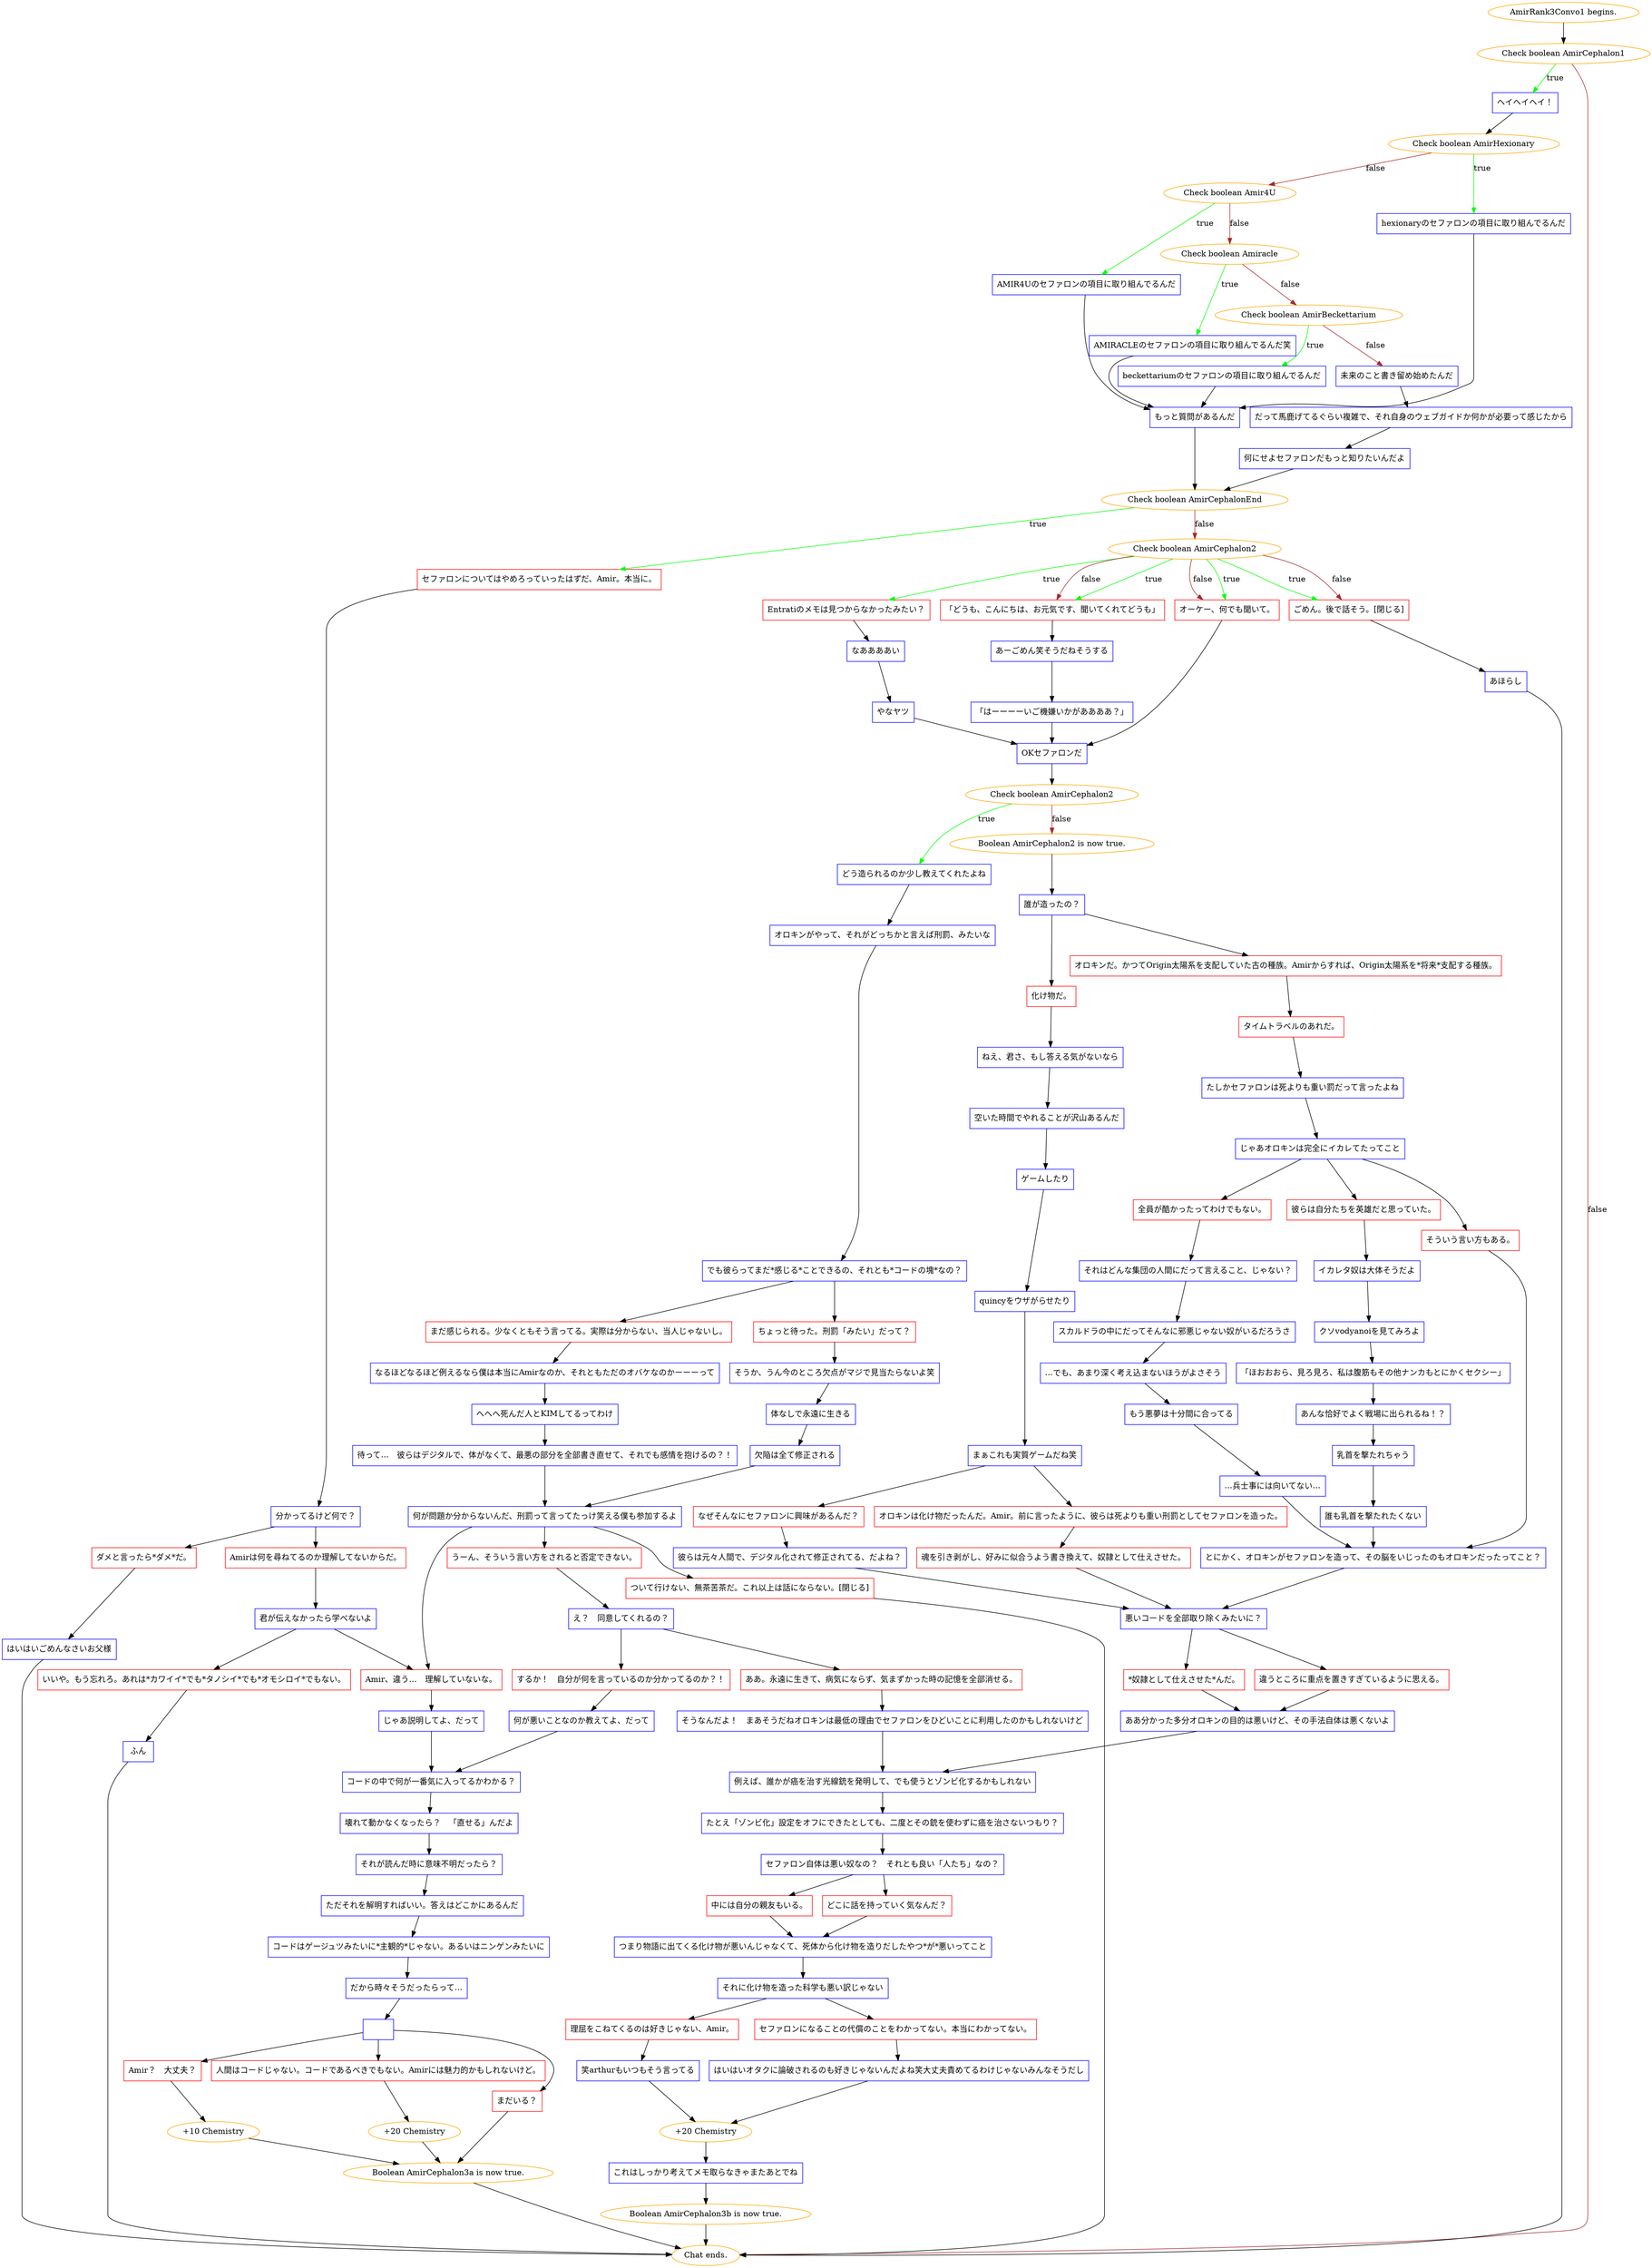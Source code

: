 digraph {
	"AmirRank3Convo1 begins." [color=orange];
		"AmirRank3Convo1 begins." -> j3762237254;
	j3762237254 [label="Check boolean AmirCephalon1",color=orange];
		j3762237254 -> j2242381862 [label=true,color=green];
		j3762237254 -> "Chat ends." [label=false,color=brown];
	j2242381862 [label="ヘイヘイヘイ！",shape=box,color=blue];
		j2242381862 -> j17917532;
	"Chat ends." [color=orange];
	j17917532 [label="Check boolean AmirHexionary",color=orange];
		j17917532 -> j594269230 [label=true,color=green];
		j17917532 -> j707512710 [label=false,color=brown];
	j594269230 [label="hexionaryのセファロンの項目に取り組んでるんだ",shape=box,color=blue];
		j594269230 -> j4067972397;
	j707512710 [label="Check boolean Amir4U",color=orange];
		j707512710 -> j3329539664 [label=true,color=green];
		j707512710 -> j3973839066 [label=false,color=brown];
	j4067972397 [label="もっと質問があるんだ",shape=box,color=blue];
		j4067972397 -> j68677739;
	j3329539664 [label="AMIR4Uのセファロンの項目に取り組んでるんだ",shape=box,color=blue];
		j3329539664 -> j4067972397;
	j3973839066 [label="Check boolean Amiracle",color=orange];
		j3973839066 -> j619134432 [label=true,color=green];
		j3973839066 -> j2395187789 [label=false,color=brown];
	j68677739 [label="Check boolean AmirCephalonEnd",color=orange];
		j68677739 -> j3337885764 [label=true,color=green];
		j68677739 -> j3078152458 [label=false,color=brown];
	j619134432 [label="AMIRACLEのセファロンの項目に取り組んでるんだ笑",shape=box,color=blue];
		j619134432 -> j4067972397;
	j2395187789 [label="Check boolean AmirBeckettarium",color=orange];
		j2395187789 -> j2703518171 [label=true,color=green];
		j2395187789 -> j44330730 [label=false,color=brown];
	j3337885764 [label="セファロンについてはやめろっていったはずだ、Amir。本当に。",shape=box,color=red];
		j3337885764 -> j718929167;
	j3078152458 [label="Check boolean AmirCephalon2",color=orange];
		j3078152458 -> j346604814 [label=true,color=green];
		j3078152458 -> j1485401776 [label=true,color=green];
		j3078152458 -> j186954639 [label=true,color=green];
		j3078152458 -> j3145950995 [label=true,color=green];
		j3078152458 -> j1485401776 [label=false,color=brown];
		j3078152458 -> j186954639 [label=false,color=brown];
		j3078152458 -> j3145950995 [label=false,color=brown];
	j2703518171 [label="beckettariumのセファロンの項目に取り組んでるんだ",shape=box,color=blue];
		j2703518171 -> j4067972397;
	j44330730 [label="未来のこと書き留め始めたんだ",shape=box,color=blue];
		j44330730 -> j701789191;
	j718929167 [label="分かってるけど何で？",shape=box,color=blue];
		j718929167 -> j1680098233;
		j718929167 -> j12826911;
	j346604814 [label="Entratiのメモは見つからなかったみたい？",shape=box,color=red];
		j346604814 -> j557637712;
	j1485401776 [label="「どうも、こんにちは、お元気です、聞いてくれてどうも」",shape=box,color=red];
		j1485401776 -> j555176829;
	j186954639 [label="オーケー、何でも聞いて。",shape=box,color=red];
		j186954639 -> j1591031091;
	j3145950995 [label="ごめん。後で話そう。[閉じる]",shape=box,color=red];
		j3145950995 -> j4255066969;
	j701789191 [label="だって馬鹿げてるぐらい複雑で、それ自身のウェブガイドか何かが必要って感じたから",shape=box,color=blue];
		j701789191 -> j2778725542;
	j1680098233 [label="ダメと言ったら*ダメ*だ。",shape=box,color=red];
		j1680098233 -> j919010327;
	j12826911 [label="Amirは何を尋ねてるのか理解してないからだ。",shape=box,color=red];
		j12826911 -> j508229330;
	j557637712 [label="なああああい",shape=box,color=blue];
		j557637712 -> j2480220409;
	j555176829 [label="あーごめん笑そうだねそうする",shape=box,color=blue];
		j555176829 -> j1850446608;
	j1591031091 [label="OKセファロンだ",shape=box,color=blue];
		j1591031091 -> j3708984879;
	j4255066969 [label="あほらし",shape=box,color=blue];
		j4255066969 -> "Chat ends.";
	j2778725542 [label="何にせよセファロンだもっと知りたいんだよ",shape=box,color=blue];
		j2778725542 -> j68677739;
	j919010327 [label="はいはいごめんなさいお父様",shape=box,color=blue];
		j919010327 -> "Chat ends.";
	j508229330 [label="君が伝えなかったら学べないよ",shape=box,color=blue];
		j508229330 -> j1697454318;
		j508229330 -> j754621769;
	j2480220409 [label="やなヤツ",shape=box,color=blue];
		j2480220409 -> j1591031091;
	j1850446608 [label="「はーーーーいご機嫌いかがああああ？」",shape=box,color=blue];
		j1850446608 -> j1591031091;
	j3708984879 [label="Check boolean AmirCephalon2",color=orange];
		j3708984879 -> j2530619079 [label=true,color=green];
		j3708984879 -> j4283347014 [label=false,color=brown];
	j1697454318 [label="Amir、違う…　理解していないな。",shape=box,color=red];
		j1697454318 -> j4179395464;
	j754621769 [label="いいや。もう忘れろ。あれは*カワイイ*でも*タノシイ*でも*オモシロイ*でもない。",shape=box,color=red];
		j754621769 -> j3894147268;
	j2530619079 [label="どう造られるのか少し教えてくれたよね",shape=box,color=blue];
		j2530619079 -> j2203778939;
	j4283347014 [label="Boolean AmirCephalon2 is now true.",color=orange];
		j4283347014 -> j2488008344;
	j4179395464 [label="じゃあ説明してよ、だって",shape=box,color=blue];
		j4179395464 -> j3467057872;
	j3894147268 [label="ふん",shape=box,color=blue];
		j3894147268 -> "Chat ends.";
	j2203778939 [label="オロキンがやって、それがどっちかと言えば刑罰、みたいな",shape=box,color=blue];
		j2203778939 -> j1239491401;
	j2488008344 [label="誰が造ったの？",shape=box,color=blue];
		j2488008344 -> j3549626584;
		j2488008344 -> j3086547068;
	j3467057872 [label="コードの中で何が一番気に入ってるかわかる？",shape=box,color=blue];
		j3467057872 -> j910847928;
	j1239491401 [label="でも彼らってまだ*感じる*ことできるの、それとも*コードの塊*なの？",shape=box,color=blue];
		j1239491401 -> j1451210429;
		j1239491401 -> j535996172;
	j3549626584 [label="化け物だ。",shape=box,color=red];
		j3549626584 -> j2997516559;
	j3086547068 [label="オロキンだ。かつてOrigin太陽系を支配していた古の種族。Amirからすれば、Origin太陽系を*将来*支配する種族。",shape=box,color=red];
		j3086547068 -> j3086414327;
	j910847928 [label="壊れて動かなくなったら？　「直せる」んだよ",shape=box,color=blue];
		j910847928 -> j3541914349;
	j1451210429 [label="ちょっと待った。刑罰「みたい」だって？",shape=box,color=red];
		j1451210429 -> j3539011525;
	j535996172 [label="まだ感じられる。少なくともそう言ってる。実際は分からない、当人じゃないし。",shape=box,color=red];
		j535996172 -> j863562000;
	j2997516559 [label="ねえ、君さ、もし答える気がないなら",shape=box,color=blue];
		j2997516559 -> j3821834148;
	j3086414327 [label="タイムトラベルのあれだ。",shape=box,color=red];
		j3086414327 -> j2004866403;
	j3541914349 [label="それが読んだ時に意味不明だったら？",shape=box,color=blue];
		j3541914349 -> j3830445716;
	j3539011525 [label="そうか、うん今のところ欠点がマジで見当たらないよ笑",shape=box,color=blue];
		j3539011525 -> j372961130;
	j863562000 [label="なるほどなるほど例えるなら僕は本当にAmirなのか、それともただのオバケなのかーーーって",shape=box,color=blue];
		j863562000 -> j3631964671;
	j3821834148 [label="空いた時間でやれることが沢山あるんだ",shape=box,color=blue];
		j3821834148 -> j4273155633;
	j2004866403 [label="たしかセファロンは死よりも重い罰だって言ったよね",shape=box,color=blue];
		j2004866403 -> j1432288978;
	j3830445716 [label="ただそれを解明すればいい。答えはどこかにあるんだ",shape=box,color=blue];
		j3830445716 -> j674368255;
	j372961130 [label="体なしで永遠に生きる",shape=box,color=blue];
		j372961130 -> j484442932;
	j3631964671 [label="へへへ死んだ人とKIMしてるってわけ",shape=box,color=blue];
		j3631964671 -> j1767337595;
	j4273155633 [label="ゲームしたり",shape=box,color=blue];
		j4273155633 -> j849008668;
	j1432288978 [label="じゃあオロキンは完全にイカレてたってこと",shape=box,color=blue];
		j1432288978 -> j1146284554;
		j1432288978 -> j3620788229;
		j1432288978 -> j3628407635;
	j674368255 [label="コードはゲージュツみたいに*主観的*じゃない。あるいはニンゲンみたいに",shape=box,color=blue];
		j674368255 -> j3338387828;
	j484442932 [label="欠陥は全て修正される",shape=box,color=blue];
		j484442932 -> j1063059321;
	j1767337595 [label="待って…　彼らはデジタルで、体がなくて、最悪の部分を全部書き直せて、それでも感情を抱けるの？！",shape=box,color=blue];
		j1767337595 -> j1063059321;
	j849008668 [label="quincyをウザがらせたり",shape=box,color=blue];
		j849008668 -> j1867108980;
	j1146284554 [label="そういう言い方もある。",shape=box,color=red];
		j1146284554 -> j3947991184;
	j3620788229 [label="全員が酷かったってわけでもない。",shape=box,color=red];
		j3620788229 -> j1957307267;
	j3628407635 [label="彼らは自分たちを英雄だと思っていた。",shape=box,color=red];
		j3628407635 -> j1130212668;
	j3338387828 [label="だから時々そうだったらって…",shape=box,color=blue];
		j3338387828 -> j1760070316;
	j1063059321 [label="何が問題か分からないんだ、刑罰って言ってたっけ笑える僕も参加するよ",shape=box,color=blue];
		j1063059321 -> j1697454318;
		j1063059321 -> j3246727485;
		j1063059321 -> j4014819503;
	j1867108980 [label="まぁこれも実質ゲームだね笑",shape=box,color=blue];
		j1867108980 -> j793753572;
		j1867108980 -> j3015220918;
	j3947991184 [label="とにかく、オロキンがセファロンを造って、その脳をいじったのもオロキンだったってこと？",shape=box,color=blue];
		j3947991184 -> j863011328;
	j1957307267 [label="それはどんな集団の人間にだって言えること、じゃない？",shape=box,color=blue];
		j1957307267 -> j74714328;
	j1130212668 [label="イカレタ奴は大体そうだよ",shape=box,color=blue];
		j1130212668 -> j849491760;
	j1760070316 [label="",shape=box,color=blue];
		j1760070316 -> j2602536458;
		j1760070316 -> j2559949066;
		j1760070316 -> j2314325955;
	j3246727485 [label="うーん、そういう言い方をされると否定できない。",shape=box,color=red];
		j3246727485 -> j2609280376;
	j4014819503 [label="ついて行けない、無茶苦茶だ。これ以上は話にならない。[閉じる]",shape=box,color=red];
		j4014819503 -> "Chat ends.";
	j793753572 [label="なぜそんなにセファロンに興味があるんだ？",shape=box,color=red];
		j793753572 -> j2248652372;
	j3015220918 [label="オロキンは化け物だったんだ。Amir。前に言ったように、彼らは死よりも重い刑罰としてセファロンを造った。",shape=box,color=red];
		j3015220918 -> j502971232;
	j863011328 [label="悪いコードを全部取り除くみたいに？",shape=box,color=blue];
		j863011328 -> j791095537;
		j863011328 -> j369069576;
	j74714328 [label="スカルドラの中にだってそんなに邪悪じゃない奴がいるだろうさ",shape=box,color=blue];
		j74714328 -> j3247899060;
	j849491760 [label="クソvodyanoiを見てみろよ",shape=box,color=blue];
		j849491760 -> j415715202;
	j2602536458 [label="Amir？　大丈夫？",shape=box,color=red];
		j2602536458 -> j4073985049;
	j2559949066 [label="人間はコードじゃない。コードであるべきでもない。Amirには魅力的かもしれないけど。",shape=box,color=red];
		j2559949066 -> j4214579907;
	j2314325955 [label="まだいる？",shape=box,color=red];
		j2314325955 -> j260842033;
	j2609280376 [label="え？　同意してくれるの？",shape=box,color=blue];
		j2609280376 -> j104947691;
		j2609280376 -> j2170286846;
	j2248652372 [label="彼らは元々人間で、デジタル化されて修正されてる、だよね？",shape=box,color=blue];
		j2248652372 -> j863011328;
	j502971232 [label="魂を引き剥がし、好みに似合うよう書き換えて、奴隷として仕えさせた。",shape=box,color=red];
		j502971232 -> j863011328;
	j791095537 [label="違うところに重点を置きすぎているように思える。",shape=box,color=red];
		j791095537 -> j2626354329;
	j369069576 [label="*奴隷として仕えさせた*んだ。",shape=box,color=red];
		j369069576 -> j2626354329;
	j3247899060 [label="…でも、あまり深く考え込まないほうがよさそう",shape=box,color=blue];
		j3247899060 -> j300730771;
	j415715202 [label="「ほおおおら、見ろ見ろ、私は腹筋もその他ナンカもとにかくセクシー」",shape=box,color=blue];
		j415715202 -> j3463268634;
	j4073985049 [label="+10 Chemistry",color=orange];
		j4073985049 -> j260842033;
	j4214579907 [label="+20 Chemistry",color=orange];
		j4214579907 -> j260842033;
	j260842033 [label="Boolean AmirCephalon3a is now true.",color=orange];
		j260842033 -> "Chat ends.";
	j104947691 [label="するか！　自分が何を言っているのか分かってるのか？！",shape=box,color=red];
		j104947691 -> j1269450424;
	j2170286846 [label="ああ。永遠に生きて、病気にならず、気まずかった時の記憶を全部消せる。",shape=box,color=red];
		j2170286846 -> j3598998780;
	j2626354329 [label="ああ分かった多分オロキンの目的は悪いけど、その手法自体は悪くないよ",shape=box,color=blue];
		j2626354329 -> j4157899623;
	j300730771 [label="もう悪夢は十分間に合ってる",shape=box,color=blue];
		j300730771 -> j2269263387;
	j3463268634 [label="あんな恰好でよく戦場に出られるね！？",shape=box,color=blue];
		j3463268634 -> j2010890874;
	j1269450424 [label="何が悪いことなのか教えてよ、だって",shape=box,color=blue];
		j1269450424 -> j3467057872;
	j3598998780 [label="そうなんだよ！　まあそうだねオロキンは最低の理由でセファロンをひどいことに利用したのかもしれないけど",shape=box,color=blue];
		j3598998780 -> j4157899623;
	j4157899623 [label="例えば、誰かが癌を治す光線銃を発明して、でも使うとゾンビ化するかもしれない",shape=box,color=blue];
		j4157899623 -> j3985467398;
	j2269263387 [label="…兵士事には向いてない…",shape=box,color=blue];
		j2269263387 -> j3947991184;
	j2010890874 [label="乳首を撃たれちゃう",shape=box,color=blue];
		j2010890874 -> j2995571722;
	j3985467398 [label="たとえ「ゾンビ化」設定をオフにできたとしても、二度とその銃を使わずに癌を治さないつもり？",shape=box,color=blue];
		j3985467398 -> j1336574020;
	j2995571722 [label="誰も乳首を撃たれたくない",shape=box,color=blue];
		j2995571722 -> j3947991184;
	j1336574020 [label="セファロン自体は悪い奴なの？　それとも良い「人たち」なの？",shape=box,color=blue];
		j1336574020 -> j804142935;
		j1336574020 -> j1511255214;
	j804142935 [label="中には自分の親友もいる。",shape=box,color=red];
		j804142935 -> j1537625552;
	j1511255214 [label="どこに話を持っていく気なんだ？",shape=box,color=red];
		j1511255214 -> j1537625552;
	j1537625552 [label="つまり物語に出てくる化け物が悪いんじゃなくて、死体から化け物を造りだしたやつ*が*悪いってこと",shape=box,color=blue];
		j1537625552 -> j699052080;
	j699052080 [label="それに化け物を造った科学も悪い訳じゃない",shape=box,color=blue];
		j699052080 -> j3011352149;
		j699052080 -> j3813172026;
	j3011352149 [label="理屈をこねてくるのは好きじゃない、Amir。",shape=box,color=red];
		j3011352149 -> j339018000;
	j3813172026 [label="セファロンになることの代償のことをわかってない。本当にわかってない。",shape=box,color=red];
		j3813172026 -> j675630774;
	j339018000 [label="笑arthurもいつもそう言ってる",shape=box,color=blue];
		j339018000 -> j539673427;
	j675630774 [label="はいはいオタクに論破されるのも好きじゃないんだよね笑大丈夫責めてるわけじゃないみんなそうだし",shape=box,color=blue];
		j675630774 -> j539673427;
	j539673427 [label="+20 Chemistry",color=orange];
		j539673427 -> j3301466673;
	j3301466673 [label="これはしっかり考えてメモ取らなきゃまたあとでね",shape=box,color=blue];
		j3301466673 -> j3124569112;
	j3124569112 [label="Boolean AmirCephalon3b is now true.",color=orange];
		j3124569112 -> "Chat ends.";
}